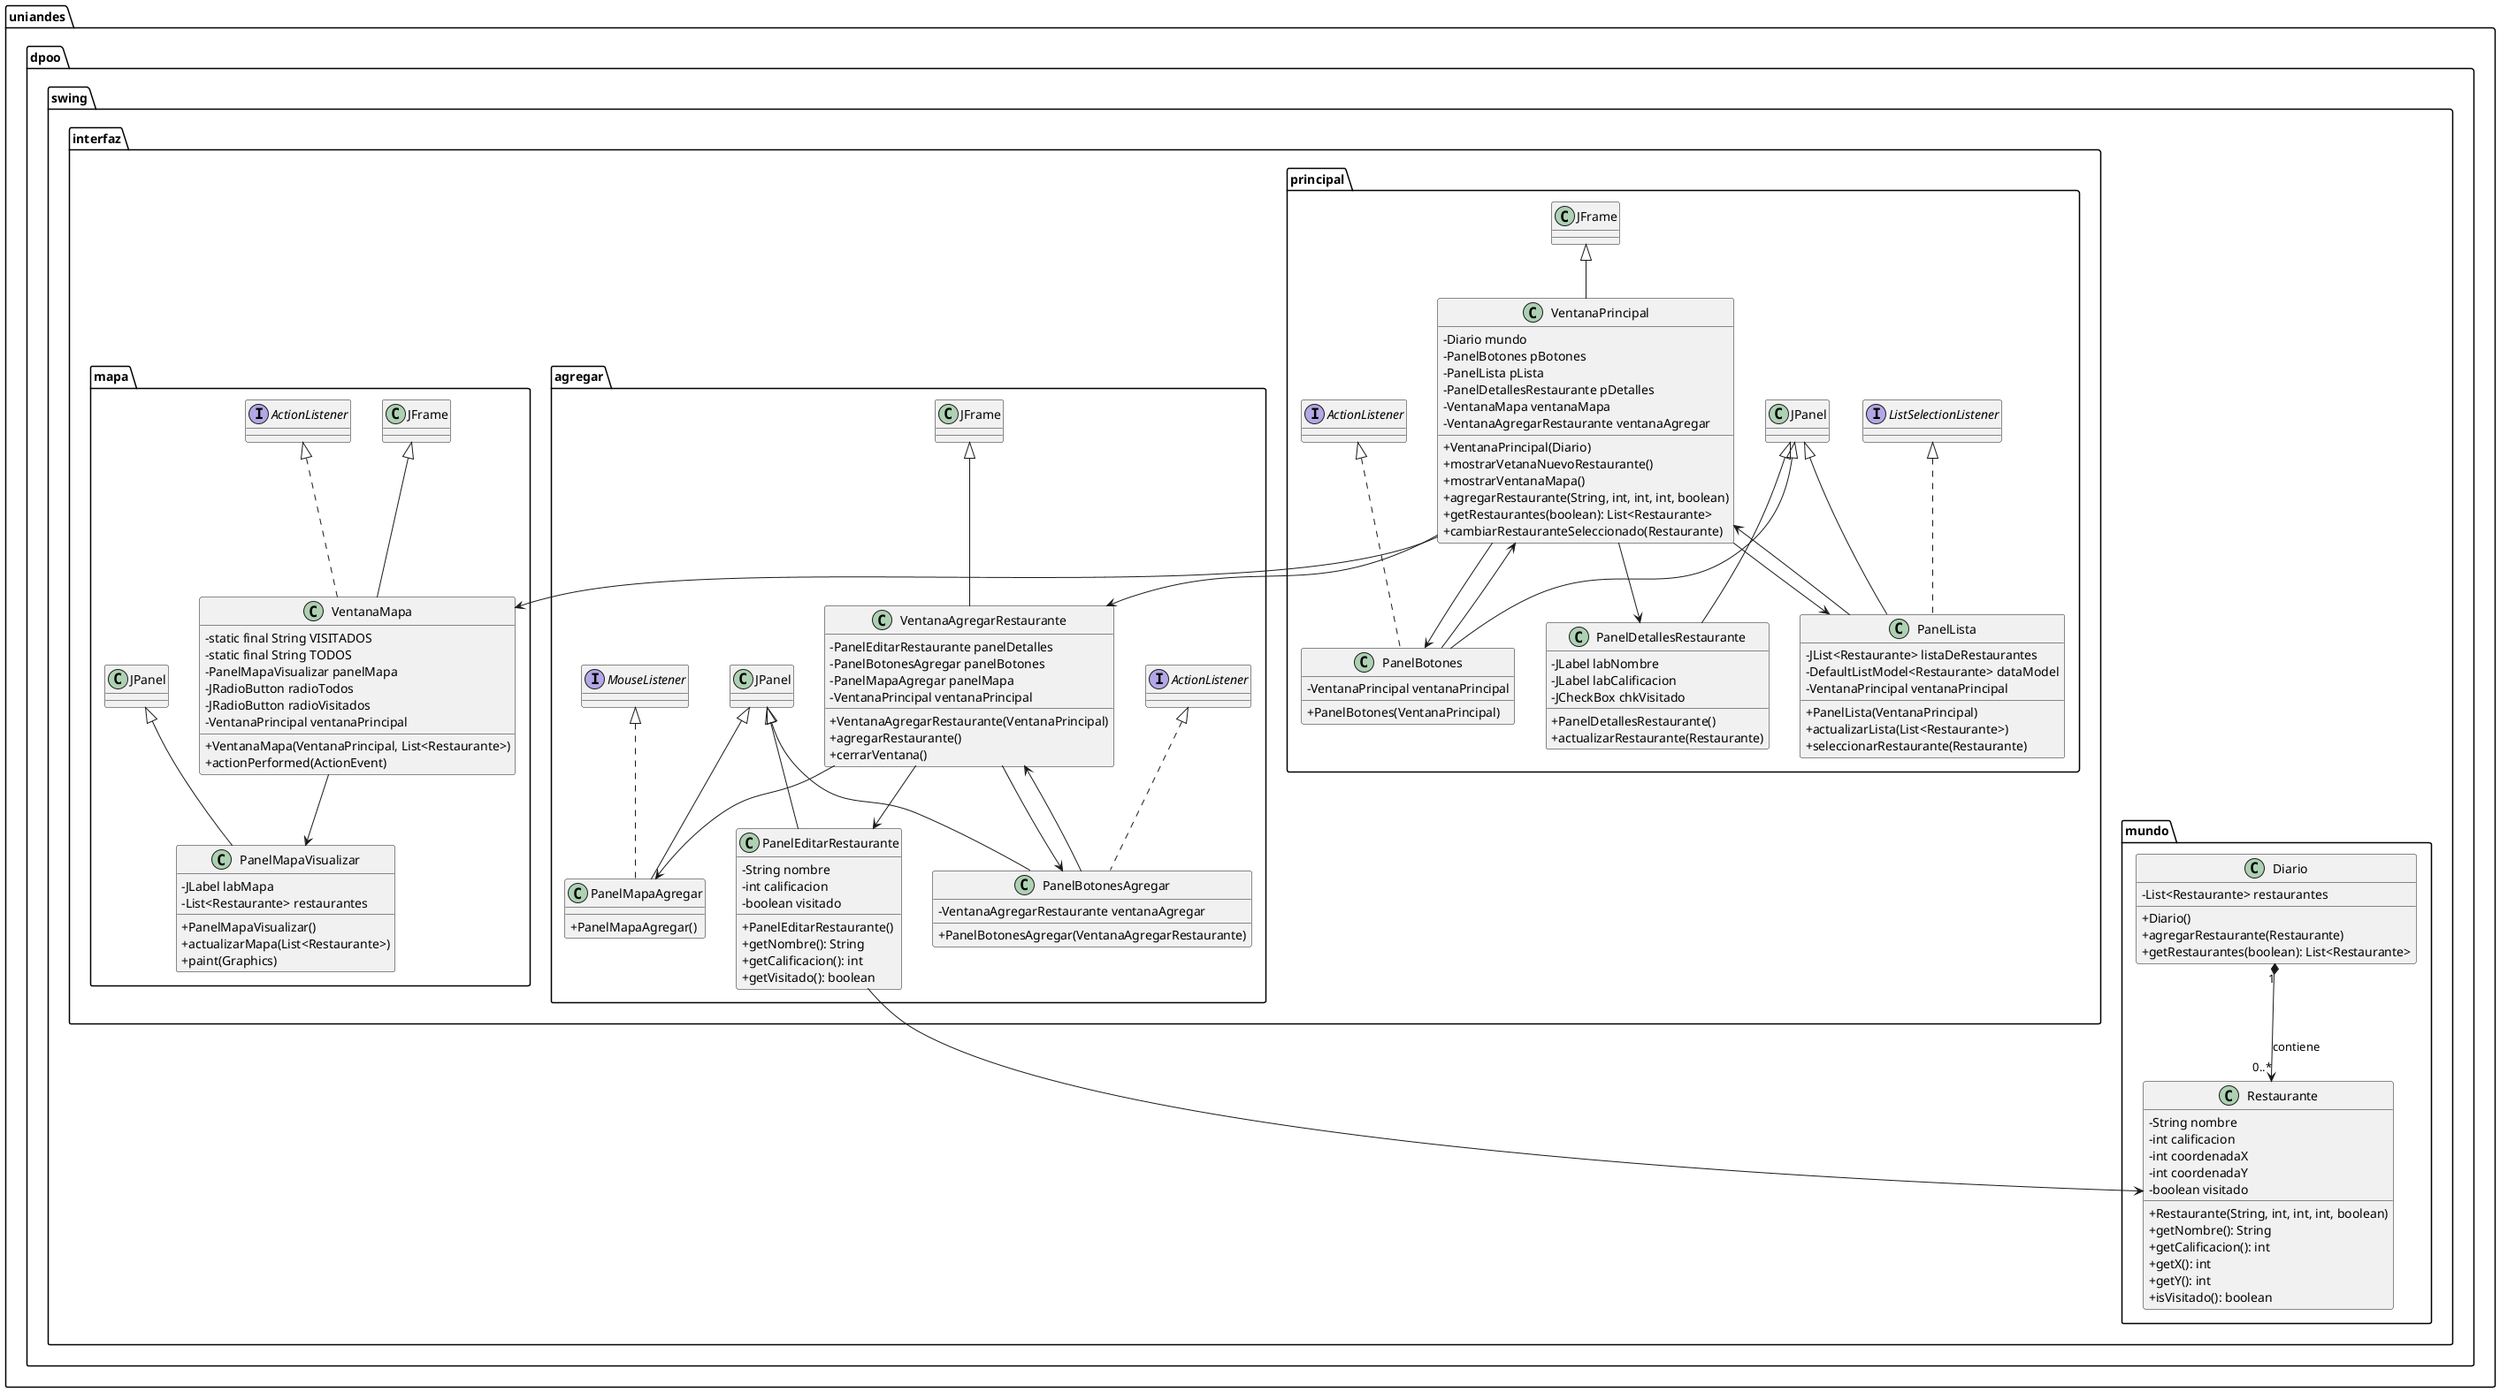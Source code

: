 @startuml
skinparam classAttributeIconSize 0

package "uniandes.dpoo.swing.mundo" {
    class Restaurante {
        - String nombre
        - int calificacion
        - int coordenadaX
        - int coordenadaY
        - boolean visitado

        + Restaurante(String, int, int, int, boolean)
        + getNombre(): String
        + getCalificacion(): int
        + getX(): int
        + getY(): int
        + isVisitado(): boolean
    }

    class Diario {
        - List<Restaurante> restaurantes

        + Diario()
        + agregarRestaurante(Restaurante)
        + getRestaurantes(boolean): List<Restaurante>
    }
}

package "uniandes.dpoo.swing.interfaz.principal" {
    class VentanaPrincipal extends JFrame {
        - Diario mundo
        - PanelBotones pBotones
        - PanelLista pLista
        - PanelDetallesRestaurante pDetalles
        - VentanaMapa ventanaMapa
        - VentanaAgregarRestaurante ventanaAgregar

        + VentanaPrincipal(Diario)
        + mostrarVetanaNuevoRestaurante()
        + mostrarVentanaMapa()
        + agregarRestaurante(String, int, int, int, boolean)
        + getRestaurantes(boolean): List<Restaurante>
        + cambiarRestauranteSeleccionado(Restaurante)
    }

    class PanelBotones extends JPanel implements ActionListener{
        - VentanaPrincipal ventanaPrincipal
        + PanelBotones(VentanaPrincipal)
    }

    class PanelLista extends JPanel implements ListSelectionListener{
        - JList<Restaurante> listaDeRestaurantes
        - DefaultListModel<Restaurante> dataModel
        - VentanaPrincipal ventanaPrincipal

        + PanelLista(VentanaPrincipal)
        + actualizarLista(List<Restaurante>)
        + seleccionarRestaurante(Restaurante)
    }

    class PanelDetallesRestaurante extends JPanel{
        - JLabel labNombre
        - JLabel labCalificacion
        - JCheckBox chkVisitado

        + PanelDetallesRestaurante()
        + actualizarRestaurante(Restaurante)
    }
}

package "uniandes.dpoo.swing.interfaz.agregar" {
    class VentanaAgregarRestaurante extends JFrame{
        - PanelEditarRestaurante panelDetalles
        - PanelBotonesAgregar panelBotones
        - PanelMapaAgregar panelMapa
        - VentanaPrincipal ventanaPrincipal

        + VentanaAgregarRestaurante(VentanaPrincipal)
        + agregarRestaurante()
        + cerrarVentana()
    }

    class PanelEditarRestaurante extends JPanel{
        - String nombre
        - int calificacion
        - boolean visitado

        + PanelEditarRestaurante()
        + getNombre(): String
        + getCalificacion(): int
        + getVisitado(): boolean
    }

    class PanelBotonesAgregar extends JPanel implements ActionListener{
        - VentanaAgregarRestaurante ventanaAgregar
        + PanelBotonesAgregar(VentanaAgregarRestaurante)
    }

    class PanelMapaAgregar extends JPanel implements MouseListener{
        + PanelMapaAgregar()
    }
}

package "uniandes.dpoo.swing.interfaz.mapa" {
    class VentanaMapa extends JFrame implements ActionListener{
        - static final String VISITADOS
        - static final String TODOS
        - PanelMapaVisualizar panelMapa
        - JRadioButton radioTodos
        - JRadioButton radioVisitados
        - VentanaPrincipal ventanaPrincipal

        + VentanaMapa(VentanaPrincipal, List<Restaurante>)
        + actionPerformed(ActionEvent)
    }

    class PanelMapaVisualizar extends JPanel{
        - JLabel labMapa
        - List<Restaurante> restaurantes

        + PanelMapaVisualizar()
        + actualizarMapa(List<Restaurante>)
        + paint(Graphics)
    }
}

' Relaciones entre las clases
VentanaPrincipal --> PanelBotones
VentanaPrincipal --> PanelLista
VentanaPrincipal --> PanelDetallesRestaurante
VentanaPrincipal --> VentanaMapa
VentanaPrincipal --> VentanaAgregarRestaurante

VentanaAgregarRestaurante --> PanelEditarRestaurante
VentanaAgregarRestaurante --> PanelBotonesAgregar
VentanaAgregarRestaurante --> PanelMapaAgregar

VentanaMapa --> PanelMapaVisualizar

PanelLista --> VentanaPrincipal
PanelBotones --> VentanaPrincipal
PanelBotonesAgregar --> VentanaAgregarRestaurante
PanelEditarRestaurante --> Restaurante

Diario "1" *--> "0..*" Restaurante : contiene
@enduml